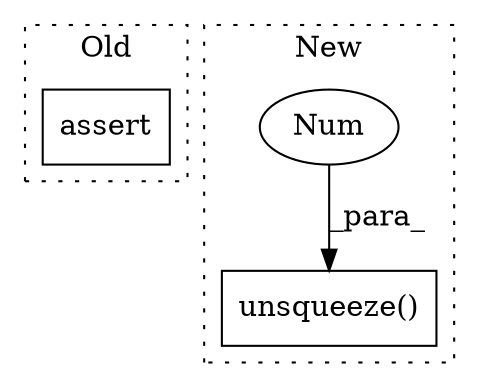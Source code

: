 digraph G {
subgraph cluster0 {
1 [label="assert" a="65" s="6241" l="7" shape="box"];
label = "Old";
style="dotted";
}
subgraph cluster1 {
2 [label="unsqueeze()" a="75" s="5914,5937" l="21,1" shape="box"];
3 [label="Num" a="76" s="5935" l="2" shape="ellipse"];
label = "New";
style="dotted";
}
3 -> 2 [label="_para_"];
}